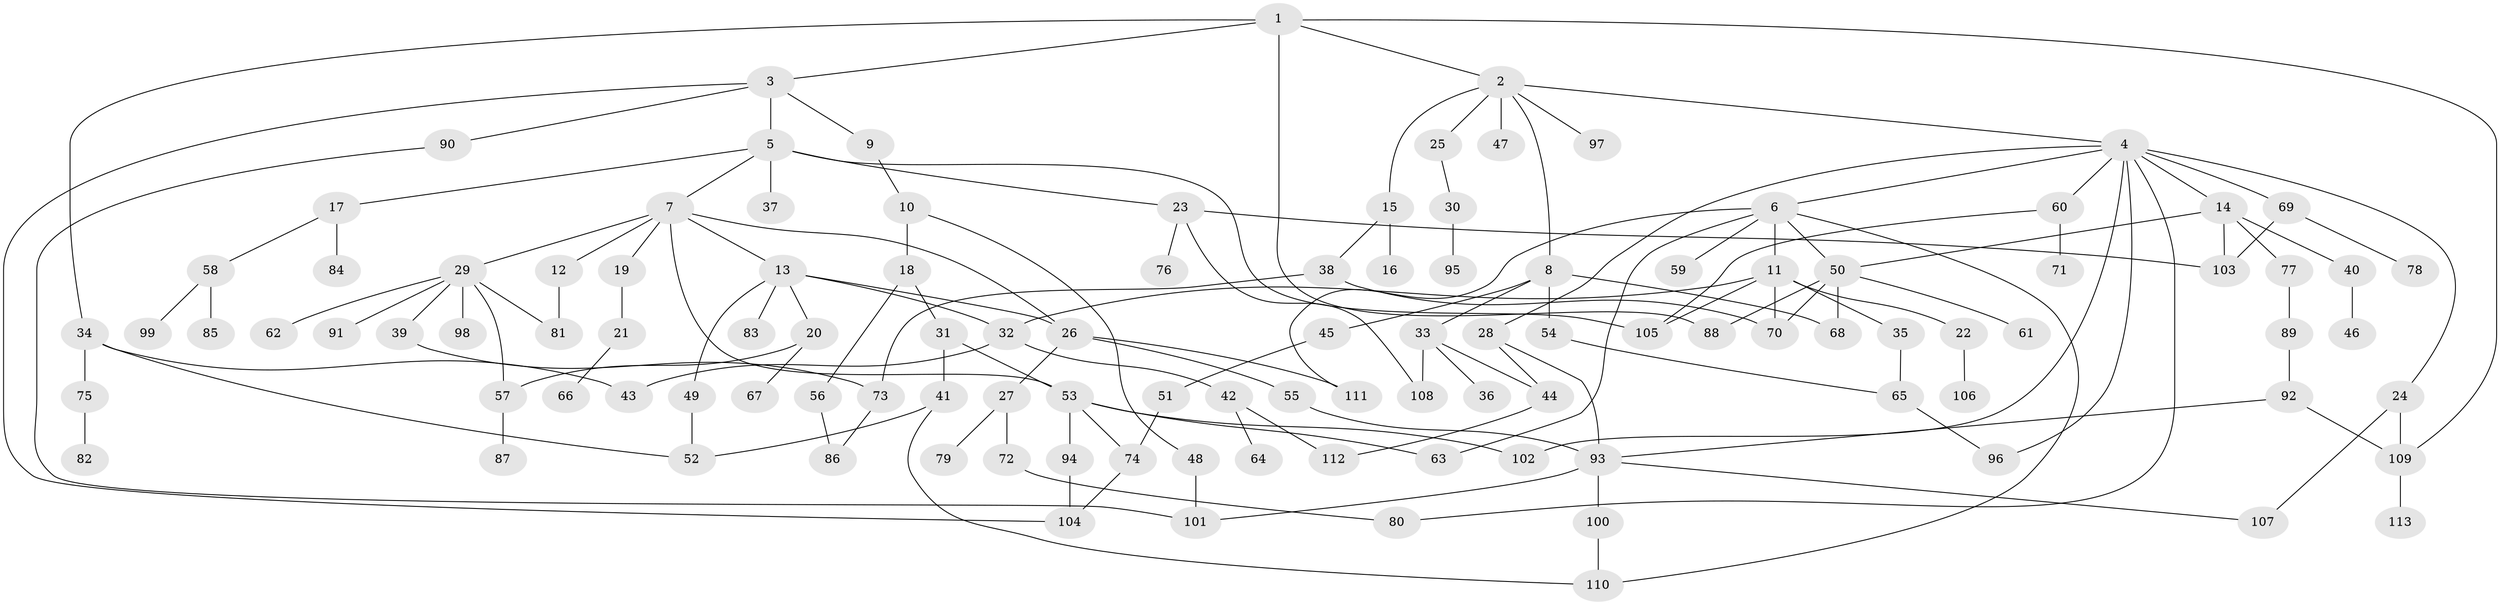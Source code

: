 // Generated by graph-tools (version 1.1) at 2025/01/03/09/25 03:01:09]
// undirected, 113 vertices, 152 edges
graph export_dot {
graph [start="1"]
  node [color=gray90,style=filled];
  1;
  2;
  3;
  4;
  5;
  6;
  7;
  8;
  9;
  10;
  11;
  12;
  13;
  14;
  15;
  16;
  17;
  18;
  19;
  20;
  21;
  22;
  23;
  24;
  25;
  26;
  27;
  28;
  29;
  30;
  31;
  32;
  33;
  34;
  35;
  36;
  37;
  38;
  39;
  40;
  41;
  42;
  43;
  44;
  45;
  46;
  47;
  48;
  49;
  50;
  51;
  52;
  53;
  54;
  55;
  56;
  57;
  58;
  59;
  60;
  61;
  62;
  63;
  64;
  65;
  66;
  67;
  68;
  69;
  70;
  71;
  72;
  73;
  74;
  75;
  76;
  77;
  78;
  79;
  80;
  81;
  82;
  83;
  84;
  85;
  86;
  87;
  88;
  89;
  90;
  91;
  92;
  93;
  94;
  95;
  96;
  97;
  98;
  99;
  100;
  101;
  102;
  103;
  104;
  105;
  106;
  107;
  108;
  109;
  110;
  111;
  112;
  113;
  1 -- 2;
  1 -- 3;
  1 -- 34;
  1 -- 109;
  1 -- 88;
  2 -- 4;
  2 -- 8;
  2 -- 15;
  2 -- 25;
  2 -- 47;
  2 -- 97;
  3 -- 5;
  3 -- 9;
  3 -- 90;
  3 -- 104;
  4 -- 6;
  4 -- 14;
  4 -- 24;
  4 -- 28;
  4 -- 60;
  4 -- 69;
  4 -- 96;
  4 -- 80;
  4 -- 102;
  5 -- 7;
  5 -- 17;
  5 -- 23;
  5 -- 37;
  5 -- 105;
  6 -- 11;
  6 -- 59;
  6 -- 110;
  6 -- 111;
  6 -- 50;
  6 -- 63;
  7 -- 12;
  7 -- 13;
  7 -- 19;
  7 -- 26;
  7 -- 29;
  7 -- 53;
  8 -- 33;
  8 -- 45;
  8 -- 54;
  8 -- 68;
  9 -- 10;
  10 -- 18;
  10 -- 48;
  11 -- 22;
  11 -- 35;
  11 -- 70;
  11 -- 105;
  11 -- 32;
  12 -- 81;
  13 -- 20;
  13 -- 32;
  13 -- 49;
  13 -- 83;
  13 -- 26;
  14 -- 40;
  14 -- 50;
  14 -- 77;
  14 -- 103;
  15 -- 16;
  15 -- 38;
  17 -- 58;
  17 -- 84;
  18 -- 31;
  18 -- 56;
  19 -- 21;
  20 -- 67;
  20 -- 57;
  21 -- 66;
  22 -- 106;
  23 -- 76;
  23 -- 103;
  23 -- 108;
  24 -- 107;
  24 -- 109;
  25 -- 30;
  26 -- 27;
  26 -- 55;
  26 -- 111;
  27 -- 72;
  27 -- 79;
  28 -- 93;
  28 -- 44;
  29 -- 39;
  29 -- 57;
  29 -- 62;
  29 -- 81;
  29 -- 91;
  29 -- 98;
  30 -- 95;
  31 -- 41;
  31 -- 53;
  32 -- 42;
  32 -- 43;
  33 -- 36;
  33 -- 44;
  33 -- 108;
  34 -- 43;
  34 -- 75;
  34 -- 52;
  35 -- 65;
  38 -- 73;
  38 -- 70;
  39 -- 73;
  40 -- 46;
  41 -- 52;
  41 -- 110;
  42 -- 64;
  42 -- 112;
  44 -- 112;
  45 -- 51;
  48 -- 101;
  49 -- 52;
  50 -- 61;
  50 -- 88;
  50 -- 68;
  50 -- 70;
  51 -- 74;
  53 -- 63;
  53 -- 94;
  53 -- 102;
  53 -- 74;
  54 -- 65;
  55 -- 93;
  56 -- 86;
  57 -- 87;
  58 -- 85;
  58 -- 99;
  60 -- 71;
  60 -- 105;
  65 -- 96;
  69 -- 78;
  69 -- 103;
  72 -- 80;
  73 -- 86;
  74 -- 104;
  75 -- 82;
  77 -- 89;
  89 -- 92;
  90 -- 101;
  92 -- 109;
  92 -- 93;
  93 -- 100;
  93 -- 101;
  93 -- 107;
  94 -- 104;
  100 -- 110;
  109 -- 113;
}
